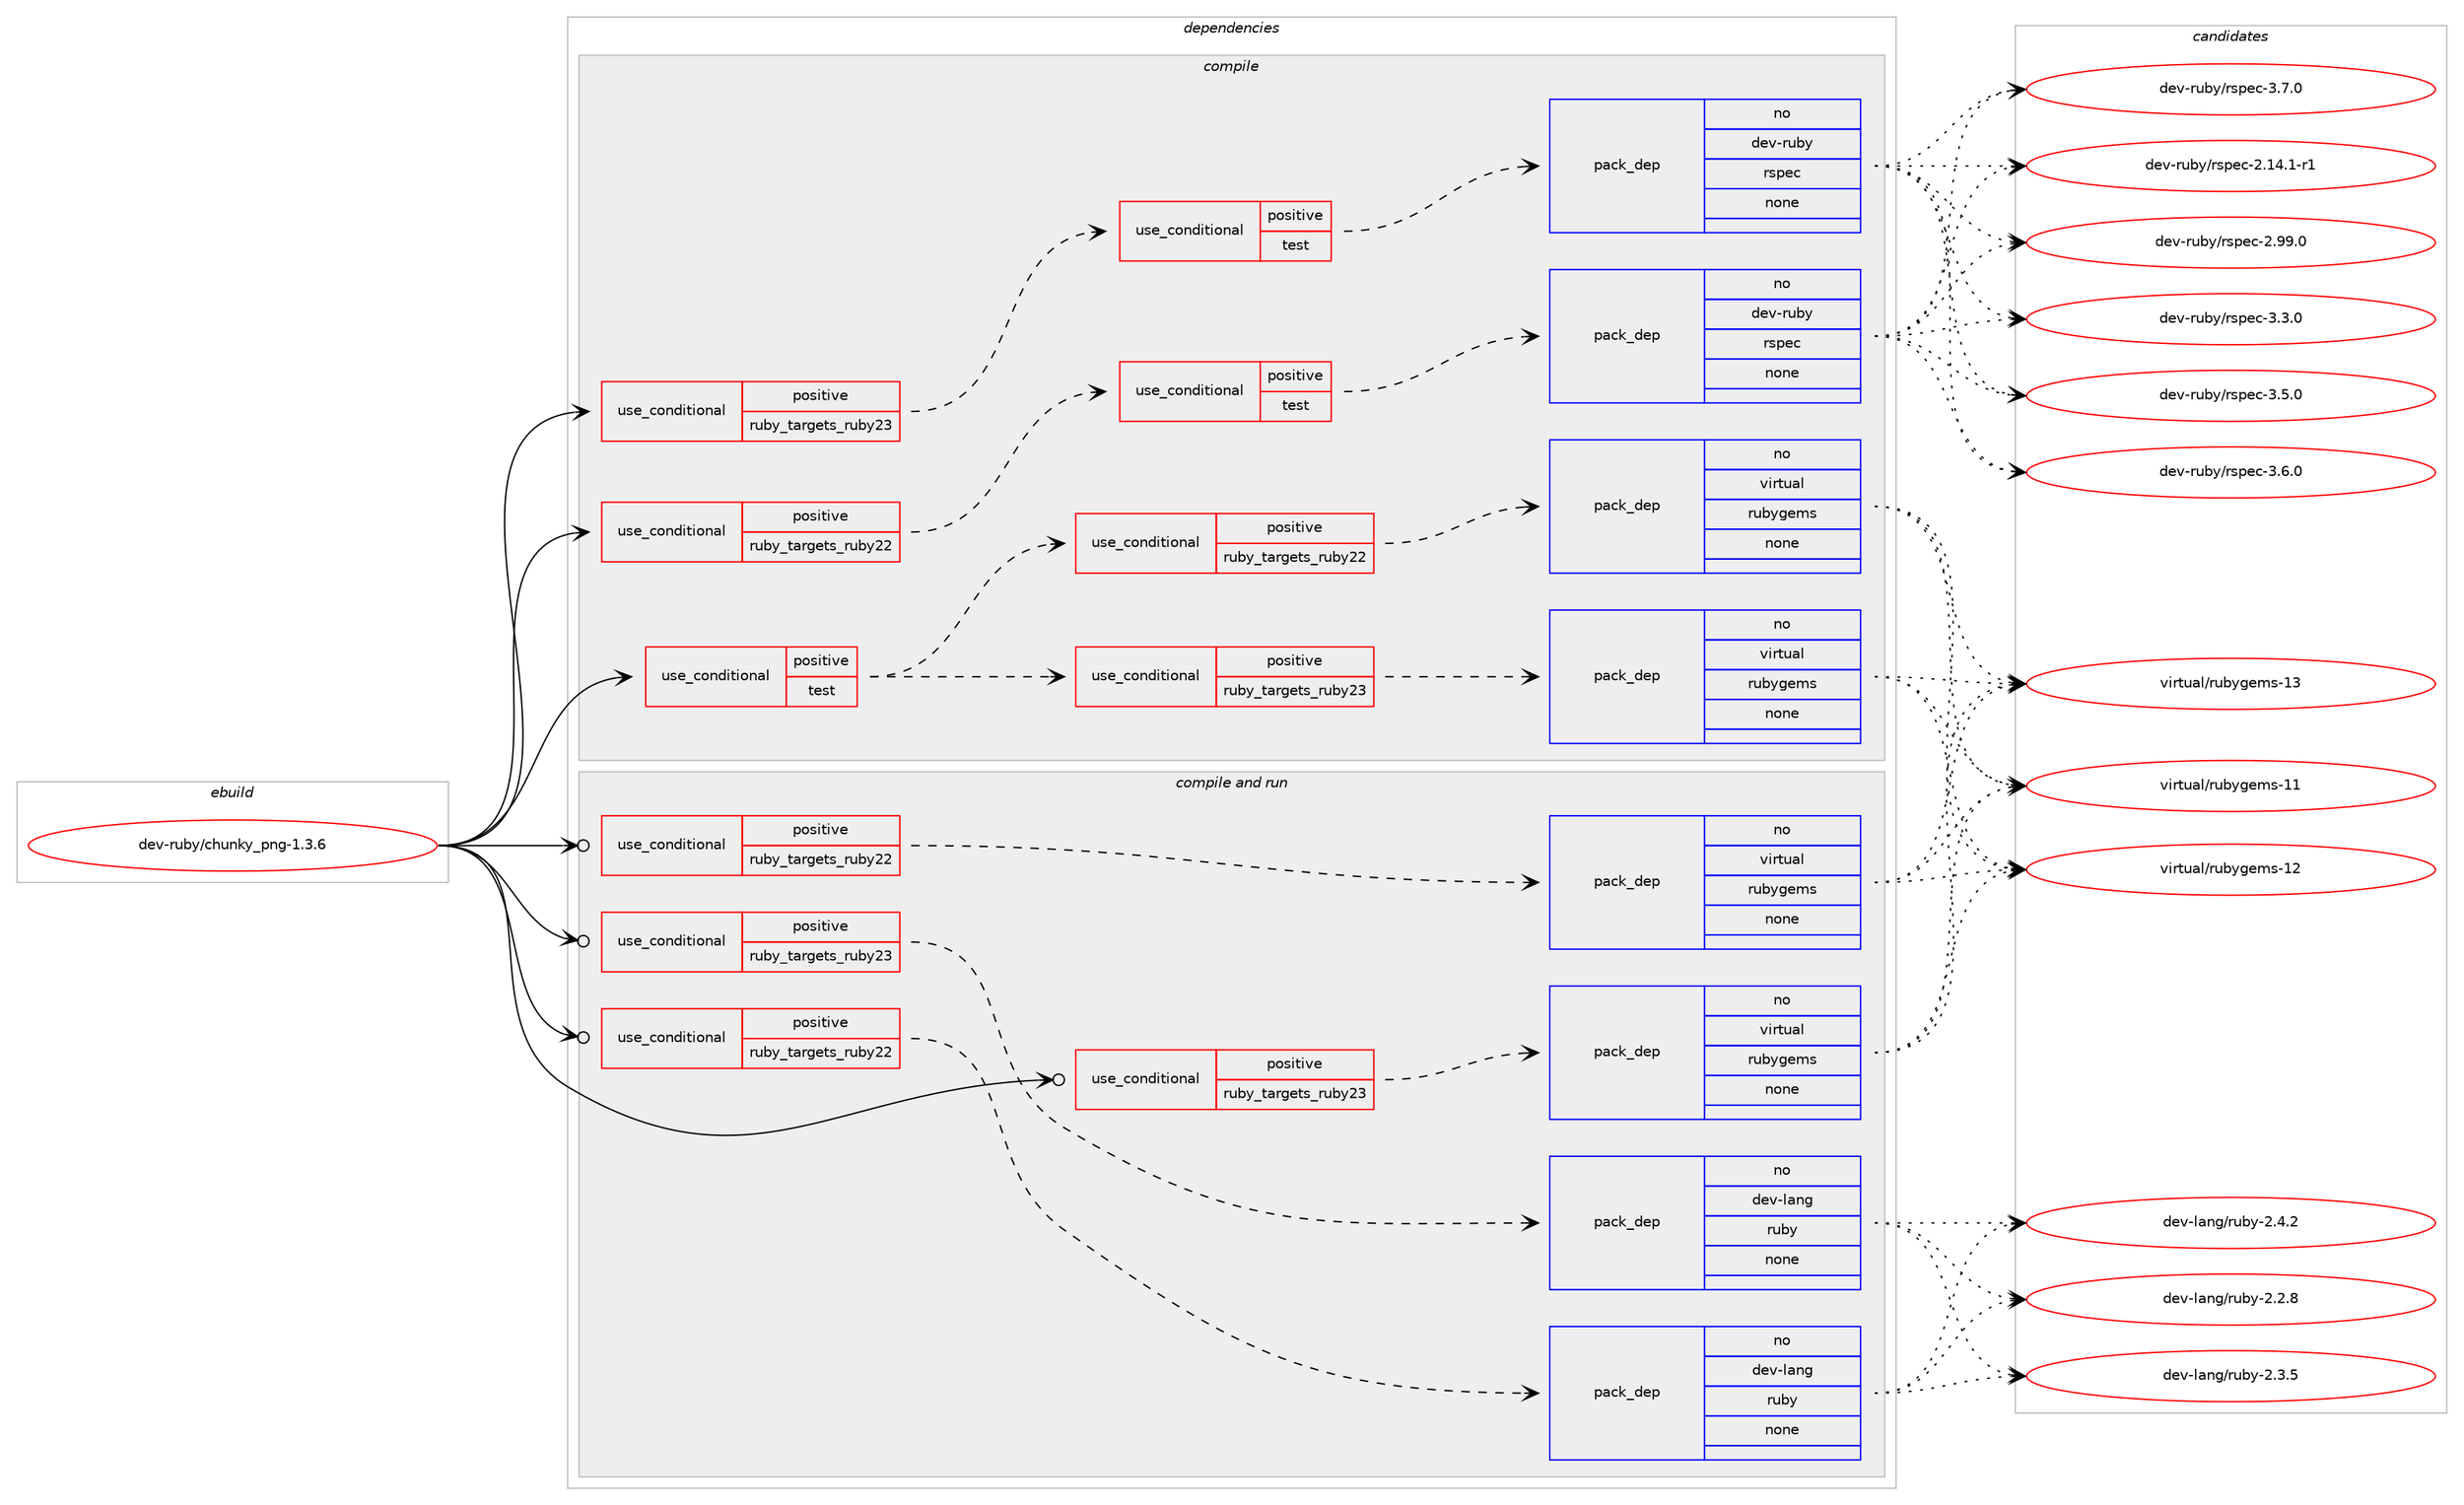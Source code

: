 digraph prolog {

# *************
# Graph options
# *************

newrank=true;
concentrate=true;
compound=true;
graph [rankdir=LR,fontname=Helvetica,fontsize=10,ranksep=1.5];#, ranksep=2.5, nodesep=0.2];
edge  [arrowhead=vee];
node  [fontname=Helvetica,fontsize=10];

# **********
# The ebuild
# **********

subgraph cluster_leftcol {
color=gray;
rank=same;
label=<<i>ebuild</i>>;
id [label="dev-ruby/chunky_png-1.3.6", color=red, width=4, href="../dev-ruby/chunky_png-1.3.6.svg"];
}

# ****************
# The dependencies
# ****************

subgraph cluster_midcol {
color=gray;
label=<<i>dependencies</i>>;
subgraph cluster_compile {
fillcolor="#eeeeee";
style=filled;
label=<<i>compile</i>>;
subgraph cond54065 {
dependency232964 [label=<<TABLE BORDER="0" CELLBORDER="1" CELLSPACING="0" CELLPADDING="4"><TR><TD ROWSPAN="3" CELLPADDING="10">use_conditional</TD></TR><TR><TD>positive</TD></TR><TR><TD>ruby_targets_ruby22</TD></TR></TABLE>>, shape=none, color=red];
subgraph cond54066 {
dependency232965 [label=<<TABLE BORDER="0" CELLBORDER="1" CELLSPACING="0" CELLPADDING="4"><TR><TD ROWSPAN="3" CELLPADDING="10">use_conditional</TD></TR><TR><TD>positive</TD></TR><TR><TD>test</TD></TR></TABLE>>, shape=none, color=red];
subgraph pack174825 {
dependency232966 [label=<<TABLE BORDER="0" CELLBORDER="1" CELLSPACING="0" CELLPADDING="4" WIDTH="220"><TR><TD ROWSPAN="6" CELLPADDING="30">pack_dep</TD></TR><TR><TD WIDTH="110">no</TD></TR><TR><TD>dev-ruby</TD></TR><TR><TD>rspec</TD></TR><TR><TD>none</TD></TR><TR><TD></TD></TR></TABLE>>, shape=none, color=blue];
}
dependency232965:e -> dependency232966:w [weight=20,style="dashed",arrowhead="vee"];
}
dependency232964:e -> dependency232965:w [weight=20,style="dashed",arrowhead="vee"];
}
id:e -> dependency232964:w [weight=20,style="solid",arrowhead="vee"];
subgraph cond54067 {
dependency232967 [label=<<TABLE BORDER="0" CELLBORDER="1" CELLSPACING="0" CELLPADDING="4"><TR><TD ROWSPAN="3" CELLPADDING="10">use_conditional</TD></TR><TR><TD>positive</TD></TR><TR><TD>ruby_targets_ruby23</TD></TR></TABLE>>, shape=none, color=red];
subgraph cond54068 {
dependency232968 [label=<<TABLE BORDER="0" CELLBORDER="1" CELLSPACING="0" CELLPADDING="4"><TR><TD ROWSPAN="3" CELLPADDING="10">use_conditional</TD></TR><TR><TD>positive</TD></TR><TR><TD>test</TD></TR></TABLE>>, shape=none, color=red];
subgraph pack174826 {
dependency232969 [label=<<TABLE BORDER="0" CELLBORDER="1" CELLSPACING="0" CELLPADDING="4" WIDTH="220"><TR><TD ROWSPAN="6" CELLPADDING="30">pack_dep</TD></TR><TR><TD WIDTH="110">no</TD></TR><TR><TD>dev-ruby</TD></TR><TR><TD>rspec</TD></TR><TR><TD>none</TD></TR><TR><TD></TD></TR></TABLE>>, shape=none, color=blue];
}
dependency232968:e -> dependency232969:w [weight=20,style="dashed",arrowhead="vee"];
}
dependency232967:e -> dependency232968:w [weight=20,style="dashed",arrowhead="vee"];
}
id:e -> dependency232967:w [weight=20,style="solid",arrowhead="vee"];
subgraph cond54069 {
dependency232970 [label=<<TABLE BORDER="0" CELLBORDER="1" CELLSPACING="0" CELLPADDING="4"><TR><TD ROWSPAN="3" CELLPADDING="10">use_conditional</TD></TR><TR><TD>positive</TD></TR><TR><TD>test</TD></TR></TABLE>>, shape=none, color=red];
subgraph cond54070 {
dependency232971 [label=<<TABLE BORDER="0" CELLBORDER="1" CELLSPACING="0" CELLPADDING="4"><TR><TD ROWSPAN="3" CELLPADDING="10">use_conditional</TD></TR><TR><TD>positive</TD></TR><TR><TD>ruby_targets_ruby22</TD></TR></TABLE>>, shape=none, color=red];
subgraph pack174827 {
dependency232972 [label=<<TABLE BORDER="0" CELLBORDER="1" CELLSPACING="0" CELLPADDING="4" WIDTH="220"><TR><TD ROWSPAN="6" CELLPADDING="30">pack_dep</TD></TR><TR><TD WIDTH="110">no</TD></TR><TR><TD>virtual</TD></TR><TR><TD>rubygems</TD></TR><TR><TD>none</TD></TR><TR><TD></TD></TR></TABLE>>, shape=none, color=blue];
}
dependency232971:e -> dependency232972:w [weight=20,style="dashed",arrowhead="vee"];
}
dependency232970:e -> dependency232971:w [weight=20,style="dashed",arrowhead="vee"];
subgraph cond54071 {
dependency232973 [label=<<TABLE BORDER="0" CELLBORDER="1" CELLSPACING="0" CELLPADDING="4"><TR><TD ROWSPAN="3" CELLPADDING="10">use_conditional</TD></TR><TR><TD>positive</TD></TR><TR><TD>ruby_targets_ruby23</TD></TR></TABLE>>, shape=none, color=red];
subgraph pack174828 {
dependency232974 [label=<<TABLE BORDER="0" CELLBORDER="1" CELLSPACING="0" CELLPADDING="4" WIDTH="220"><TR><TD ROWSPAN="6" CELLPADDING="30">pack_dep</TD></TR><TR><TD WIDTH="110">no</TD></TR><TR><TD>virtual</TD></TR><TR><TD>rubygems</TD></TR><TR><TD>none</TD></TR><TR><TD></TD></TR></TABLE>>, shape=none, color=blue];
}
dependency232973:e -> dependency232974:w [weight=20,style="dashed",arrowhead="vee"];
}
dependency232970:e -> dependency232973:w [weight=20,style="dashed",arrowhead="vee"];
}
id:e -> dependency232970:w [weight=20,style="solid",arrowhead="vee"];
}
subgraph cluster_compileandrun {
fillcolor="#eeeeee";
style=filled;
label=<<i>compile and run</i>>;
subgraph cond54072 {
dependency232975 [label=<<TABLE BORDER="0" CELLBORDER="1" CELLSPACING="0" CELLPADDING="4"><TR><TD ROWSPAN="3" CELLPADDING="10">use_conditional</TD></TR><TR><TD>positive</TD></TR><TR><TD>ruby_targets_ruby22</TD></TR></TABLE>>, shape=none, color=red];
subgraph pack174829 {
dependency232976 [label=<<TABLE BORDER="0" CELLBORDER="1" CELLSPACING="0" CELLPADDING="4" WIDTH="220"><TR><TD ROWSPAN="6" CELLPADDING="30">pack_dep</TD></TR><TR><TD WIDTH="110">no</TD></TR><TR><TD>dev-lang</TD></TR><TR><TD>ruby</TD></TR><TR><TD>none</TD></TR><TR><TD></TD></TR></TABLE>>, shape=none, color=blue];
}
dependency232975:e -> dependency232976:w [weight=20,style="dashed",arrowhead="vee"];
}
id:e -> dependency232975:w [weight=20,style="solid",arrowhead="odotvee"];
subgraph cond54073 {
dependency232977 [label=<<TABLE BORDER="0" CELLBORDER="1" CELLSPACING="0" CELLPADDING="4"><TR><TD ROWSPAN="3" CELLPADDING="10">use_conditional</TD></TR><TR><TD>positive</TD></TR><TR><TD>ruby_targets_ruby22</TD></TR></TABLE>>, shape=none, color=red];
subgraph pack174830 {
dependency232978 [label=<<TABLE BORDER="0" CELLBORDER="1" CELLSPACING="0" CELLPADDING="4" WIDTH="220"><TR><TD ROWSPAN="6" CELLPADDING="30">pack_dep</TD></TR><TR><TD WIDTH="110">no</TD></TR><TR><TD>virtual</TD></TR><TR><TD>rubygems</TD></TR><TR><TD>none</TD></TR><TR><TD></TD></TR></TABLE>>, shape=none, color=blue];
}
dependency232977:e -> dependency232978:w [weight=20,style="dashed",arrowhead="vee"];
}
id:e -> dependency232977:w [weight=20,style="solid",arrowhead="odotvee"];
subgraph cond54074 {
dependency232979 [label=<<TABLE BORDER="0" CELLBORDER="1" CELLSPACING="0" CELLPADDING="4"><TR><TD ROWSPAN="3" CELLPADDING="10">use_conditional</TD></TR><TR><TD>positive</TD></TR><TR><TD>ruby_targets_ruby23</TD></TR></TABLE>>, shape=none, color=red];
subgraph pack174831 {
dependency232980 [label=<<TABLE BORDER="0" CELLBORDER="1" CELLSPACING="0" CELLPADDING="4" WIDTH="220"><TR><TD ROWSPAN="6" CELLPADDING="30">pack_dep</TD></TR><TR><TD WIDTH="110">no</TD></TR><TR><TD>dev-lang</TD></TR><TR><TD>ruby</TD></TR><TR><TD>none</TD></TR><TR><TD></TD></TR></TABLE>>, shape=none, color=blue];
}
dependency232979:e -> dependency232980:w [weight=20,style="dashed",arrowhead="vee"];
}
id:e -> dependency232979:w [weight=20,style="solid",arrowhead="odotvee"];
subgraph cond54075 {
dependency232981 [label=<<TABLE BORDER="0" CELLBORDER="1" CELLSPACING="0" CELLPADDING="4"><TR><TD ROWSPAN="3" CELLPADDING="10">use_conditional</TD></TR><TR><TD>positive</TD></TR><TR><TD>ruby_targets_ruby23</TD></TR></TABLE>>, shape=none, color=red];
subgraph pack174832 {
dependency232982 [label=<<TABLE BORDER="0" CELLBORDER="1" CELLSPACING="0" CELLPADDING="4" WIDTH="220"><TR><TD ROWSPAN="6" CELLPADDING="30">pack_dep</TD></TR><TR><TD WIDTH="110">no</TD></TR><TR><TD>virtual</TD></TR><TR><TD>rubygems</TD></TR><TR><TD>none</TD></TR><TR><TD></TD></TR></TABLE>>, shape=none, color=blue];
}
dependency232981:e -> dependency232982:w [weight=20,style="dashed",arrowhead="vee"];
}
id:e -> dependency232981:w [weight=20,style="solid",arrowhead="odotvee"];
}
subgraph cluster_run {
fillcolor="#eeeeee";
style=filled;
label=<<i>run</i>>;
}
}

# **************
# The candidates
# **************

subgraph cluster_choices {
rank=same;
color=gray;
label=<<i>candidates</i>>;

subgraph choice174825 {
color=black;
nodesep=1;
choice10010111845114117981214711411511210199455046495246494511449 [label="dev-ruby/rspec-2.14.1-r1", color=red, width=4,href="../dev-ruby/rspec-2.14.1-r1.svg"];
choice1001011184511411798121471141151121019945504657574648 [label="dev-ruby/rspec-2.99.0", color=red, width=4,href="../dev-ruby/rspec-2.99.0.svg"];
choice10010111845114117981214711411511210199455146514648 [label="dev-ruby/rspec-3.3.0", color=red, width=4,href="../dev-ruby/rspec-3.3.0.svg"];
choice10010111845114117981214711411511210199455146534648 [label="dev-ruby/rspec-3.5.0", color=red, width=4,href="../dev-ruby/rspec-3.5.0.svg"];
choice10010111845114117981214711411511210199455146544648 [label="dev-ruby/rspec-3.6.0", color=red, width=4,href="../dev-ruby/rspec-3.6.0.svg"];
choice10010111845114117981214711411511210199455146554648 [label="dev-ruby/rspec-3.7.0", color=red, width=4,href="../dev-ruby/rspec-3.7.0.svg"];
dependency232966:e -> choice10010111845114117981214711411511210199455046495246494511449:w [style=dotted,weight="100"];
dependency232966:e -> choice1001011184511411798121471141151121019945504657574648:w [style=dotted,weight="100"];
dependency232966:e -> choice10010111845114117981214711411511210199455146514648:w [style=dotted,weight="100"];
dependency232966:e -> choice10010111845114117981214711411511210199455146534648:w [style=dotted,weight="100"];
dependency232966:e -> choice10010111845114117981214711411511210199455146544648:w [style=dotted,weight="100"];
dependency232966:e -> choice10010111845114117981214711411511210199455146554648:w [style=dotted,weight="100"];
}
subgraph choice174826 {
color=black;
nodesep=1;
choice10010111845114117981214711411511210199455046495246494511449 [label="dev-ruby/rspec-2.14.1-r1", color=red, width=4,href="../dev-ruby/rspec-2.14.1-r1.svg"];
choice1001011184511411798121471141151121019945504657574648 [label="dev-ruby/rspec-2.99.0", color=red, width=4,href="../dev-ruby/rspec-2.99.0.svg"];
choice10010111845114117981214711411511210199455146514648 [label="dev-ruby/rspec-3.3.0", color=red, width=4,href="../dev-ruby/rspec-3.3.0.svg"];
choice10010111845114117981214711411511210199455146534648 [label="dev-ruby/rspec-3.5.0", color=red, width=4,href="../dev-ruby/rspec-3.5.0.svg"];
choice10010111845114117981214711411511210199455146544648 [label="dev-ruby/rspec-3.6.0", color=red, width=4,href="../dev-ruby/rspec-3.6.0.svg"];
choice10010111845114117981214711411511210199455146554648 [label="dev-ruby/rspec-3.7.0", color=red, width=4,href="../dev-ruby/rspec-3.7.0.svg"];
dependency232969:e -> choice10010111845114117981214711411511210199455046495246494511449:w [style=dotted,weight="100"];
dependency232969:e -> choice1001011184511411798121471141151121019945504657574648:w [style=dotted,weight="100"];
dependency232969:e -> choice10010111845114117981214711411511210199455146514648:w [style=dotted,weight="100"];
dependency232969:e -> choice10010111845114117981214711411511210199455146534648:w [style=dotted,weight="100"];
dependency232969:e -> choice10010111845114117981214711411511210199455146544648:w [style=dotted,weight="100"];
dependency232969:e -> choice10010111845114117981214711411511210199455146554648:w [style=dotted,weight="100"];
}
subgraph choice174827 {
color=black;
nodesep=1;
choice118105114116117971084711411798121103101109115454949 [label="virtual/rubygems-11", color=red, width=4,href="../virtual/rubygems-11.svg"];
choice118105114116117971084711411798121103101109115454950 [label="virtual/rubygems-12", color=red, width=4,href="../virtual/rubygems-12.svg"];
choice118105114116117971084711411798121103101109115454951 [label="virtual/rubygems-13", color=red, width=4,href="../virtual/rubygems-13.svg"];
dependency232972:e -> choice118105114116117971084711411798121103101109115454949:w [style=dotted,weight="100"];
dependency232972:e -> choice118105114116117971084711411798121103101109115454950:w [style=dotted,weight="100"];
dependency232972:e -> choice118105114116117971084711411798121103101109115454951:w [style=dotted,weight="100"];
}
subgraph choice174828 {
color=black;
nodesep=1;
choice118105114116117971084711411798121103101109115454949 [label="virtual/rubygems-11", color=red, width=4,href="../virtual/rubygems-11.svg"];
choice118105114116117971084711411798121103101109115454950 [label="virtual/rubygems-12", color=red, width=4,href="../virtual/rubygems-12.svg"];
choice118105114116117971084711411798121103101109115454951 [label="virtual/rubygems-13", color=red, width=4,href="../virtual/rubygems-13.svg"];
dependency232974:e -> choice118105114116117971084711411798121103101109115454949:w [style=dotted,weight="100"];
dependency232974:e -> choice118105114116117971084711411798121103101109115454950:w [style=dotted,weight="100"];
dependency232974:e -> choice118105114116117971084711411798121103101109115454951:w [style=dotted,weight="100"];
}
subgraph choice174829 {
color=black;
nodesep=1;
choice10010111845108971101034711411798121455046504656 [label="dev-lang/ruby-2.2.8", color=red, width=4,href="../dev-lang/ruby-2.2.8.svg"];
choice10010111845108971101034711411798121455046514653 [label="dev-lang/ruby-2.3.5", color=red, width=4,href="../dev-lang/ruby-2.3.5.svg"];
choice10010111845108971101034711411798121455046524650 [label="dev-lang/ruby-2.4.2", color=red, width=4,href="../dev-lang/ruby-2.4.2.svg"];
dependency232976:e -> choice10010111845108971101034711411798121455046504656:w [style=dotted,weight="100"];
dependency232976:e -> choice10010111845108971101034711411798121455046514653:w [style=dotted,weight="100"];
dependency232976:e -> choice10010111845108971101034711411798121455046524650:w [style=dotted,weight="100"];
}
subgraph choice174830 {
color=black;
nodesep=1;
choice118105114116117971084711411798121103101109115454949 [label="virtual/rubygems-11", color=red, width=4,href="../virtual/rubygems-11.svg"];
choice118105114116117971084711411798121103101109115454950 [label="virtual/rubygems-12", color=red, width=4,href="../virtual/rubygems-12.svg"];
choice118105114116117971084711411798121103101109115454951 [label="virtual/rubygems-13", color=red, width=4,href="../virtual/rubygems-13.svg"];
dependency232978:e -> choice118105114116117971084711411798121103101109115454949:w [style=dotted,weight="100"];
dependency232978:e -> choice118105114116117971084711411798121103101109115454950:w [style=dotted,weight="100"];
dependency232978:e -> choice118105114116117971084711411798121103101109115454951:w [style=dotted,weight="100"];
}
subgraph choice174831 {
color=black;
nodesep=1;
choice10010111845108971101034711411798121455046504656 [label="dev-lang/ruby-2.2.8", color=red, width=4,href="../dev-lang/ruby-2.2.8.svg"];
choice10010111845108971101034711411798121455046514653 [label="dev-lang/ruby-2.3.5", color=red, width=4,href="../dev-lang/ruby-2.3.5.svg"];
choice10010111845108971101034711411798121455046524650 [label="dev-lang/ruby-2.4.2", color=red, width=4,href="../dev-lang/ruby-2.4.2.svg"];
dependency232980:e -> choice10010111845108971101034711411798121455046504656:w [style=dotted,weight="100"];
dependency232980:e -> choice10010111845108971101034711411798121455046514653:w [style=dotted,weight="100"];
dependency232980:e -> choice10010111845108971101034711411798121455046524650:w [style=dotted,weight="100"];
}
subgraph choice174832 {
color=black;
nodesep=1;
choice118105114116117971084711411798121103101109115454949 [label="virtual/rubygems-11", color=red, width=4,href="../virtual/rubygems-11.svg"];
choice118105114116117971084711411798121103101109115454950 [label="virtual/rubygems-12", color=red, width=4,href="../virtual/rubygems-12.svg"];
choice118105114116117971084711411798121103101109115454951 [label="virtual/rubygems-13", color=red, width=4,href="../virtual/rubygems-13.svg"];
dependency232982:e -> choice118105114116117971084711411798121103101109115454949:w [style=dotted,weight="100"];
dependency232982:e -> choice118105114116117971084711411798121103101109115454950:w [style=dotted,weight="100"];
dependency232982:e -> choice118105114116117971084711411798121103101109115454951:w [style=dotted,weight="100"];
}
}

}
